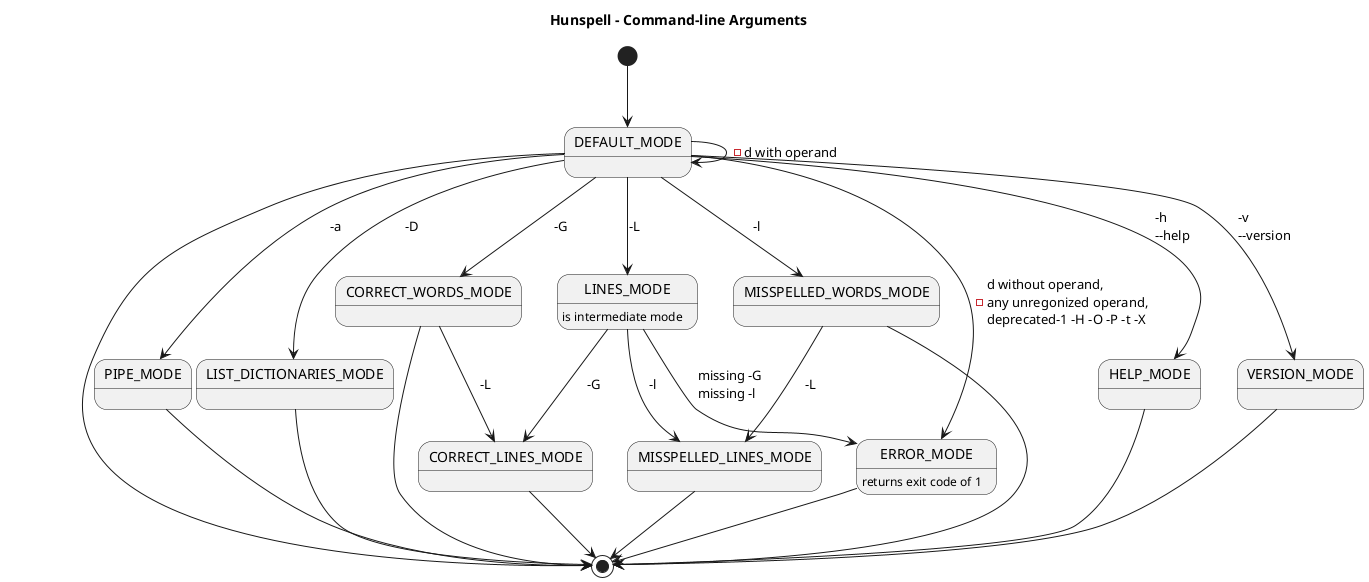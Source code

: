 @startuml

title Hunspell - Command-line Arguments

[*] --> DEFAULT_MODE

DEFAULT_MODE --> DEFAULT_MODE : -d with operand
DEFAULT_MODE --> [*]

DEFAULT_MODE --> PIPE_MODE : -a
PIPE_MODE --> [*]

DEFAULT_MODE --> LIST_DICTIONARIES_MODE : -D
LIST_DICTIONARIES_MODE --> [*]

DEFAULT_MODE --> CORRECT_WORDS_MODE : -G
CORRECT_WORDS_MODE --> CORRECT_LINES_MODE : -L
CORRECT_WORDS_MODE --> [*]
CORRECT_LINES_MODE --> [*]

DEFAULT_MODE --> MISSPELLED_WORDS_MODE : -l
MISSPELLED_WORDS_MODE --> MISSPELLED_LINES_MODE : -L
MISSPELLED_LINES_MODE --> [*]
MISSPELLED_WORDS_MODE --> [*]

DEFAULT_MODE --> LINES_MODE : -L
LINES_MODE : is intermediate mode
LINES_MODE --> CORRECT_LINES_MODE : -G
LINES_MODE --> MISSPELLED_LINES_MODE : -l
LINES_MODE --> ERROR_MODE : missing -G\lmissing -l

DEFAULT_MODE --> HELP_MODE : -h\l--help
HELP_MODE --> [*]

DEFAULT_MODE --> VERSION_MODE : -v\l--version
VERSION_MODE --> [*]

DEFAULT_MODE --> ERROR_MODE : -d without operand,\lany unregonized operand,\ldeprecated-1 -H -O -P -t -X
ERROR_MODE --> [*]
ERROR_MODE : returns exit code of 1

@enduml
